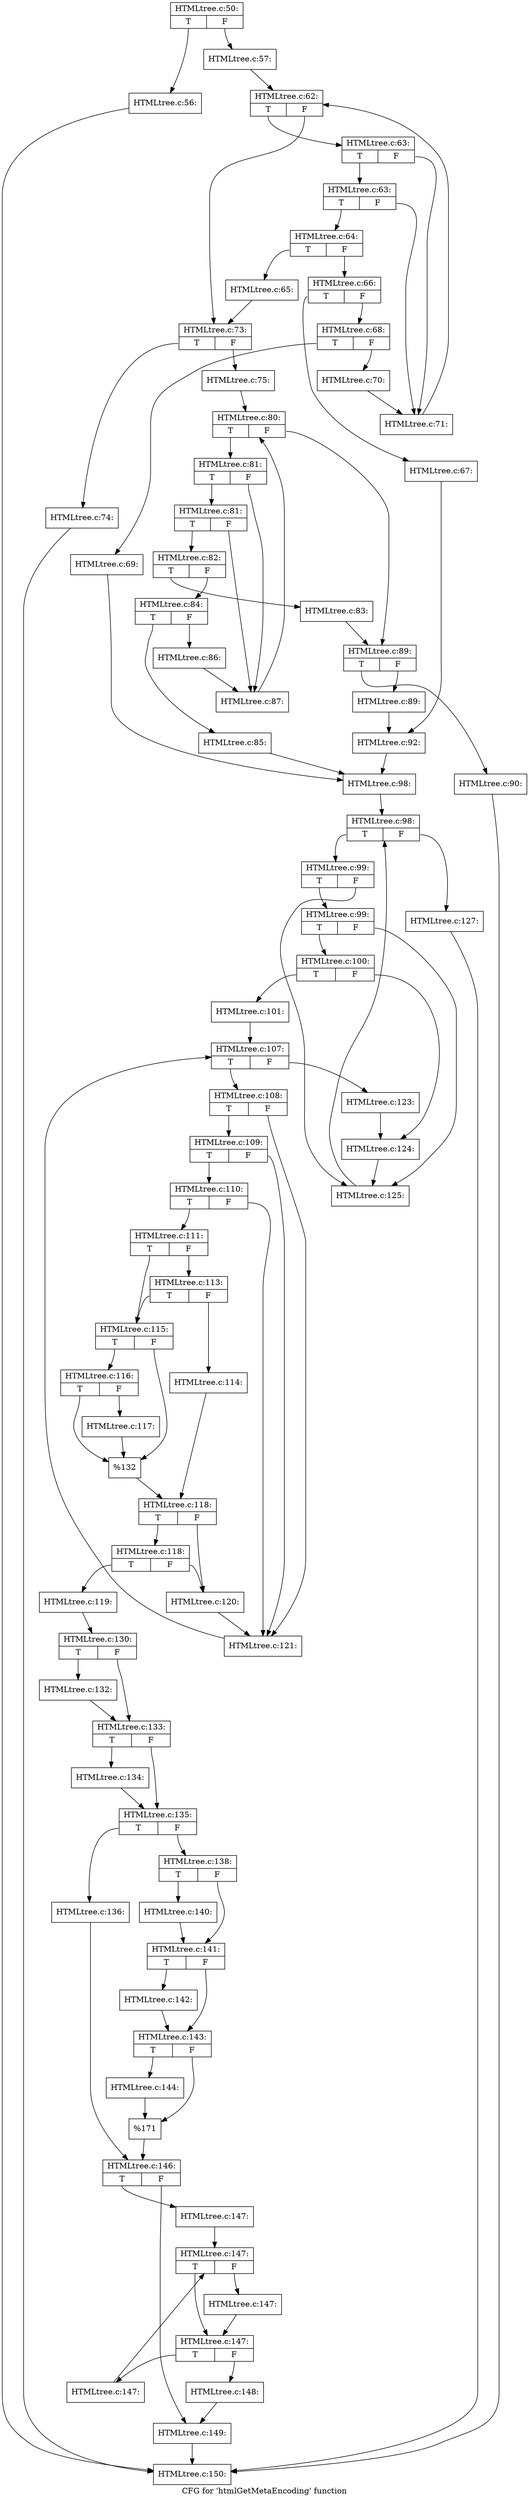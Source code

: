 digraph "CFG for 'htmlGetMetaEncoding' function" {
	label="CFG for 'htmlGetMetaEncoding' function";

	Node0x42c57e0 [shape=record,label="{HTMLtree.c:50:|{<s0>T|<s1>F}}"];
	Node0x42c57e0:s0 -> Node0x42d8650;
	Node0x42c57e0:s1 -> Node0x42d86a0;
	Node0x42d8650 [shape=record,label="{HTMLtree.c:56:}"];
	Node0x42d8650 -> Node0x42c93c0;
	Node0x42d86a0 [shape=record,label="{HTMLtree.c:57:}"];
	Node0x42d86a0 -> Node0x42d9220;
	Node0x42d9220 [shape=record,label="{HTMLtree.c:62:|{<s0>T|<s1>F}}"];
	Node0x42d9220:s0 -> Node0x42d9650;
	Node0x42d9220:s1 -> Node0x42cc8e0;
	Node0x42d9650 [shape=record,label="{HTMLtree.c:63:|{<s0>T|<s1>F}}"];
	Node0x42d9650:s0 -> Node0x42d98e0;
	Node0x42d9650:s1 -> Node0x42d9890;
	Node0x42d98e0 [shape=record,label="{HTMLtree.c:63:|{<s0>T|<s1>F}}"];
	Node0x42d98e0:s0 -> Node0x42d9840;
	Node0x42d98e0:s1 -> Node0x42d9890;
	Node0x42d9840 [shape=record,label="{HTMLtree.c:64:|{<s0>T|<s1>F}}"];
	Node0x42d9840:s0 -> Node0x42da0e0;
	Node0x42d9840:s1 -> Node0x42da130;
	Node0x42da0e0 [shape=record,label="{HTMLtree.c:65:}"];
	Node0x42da0e0 -> Node0x42cc8e0;
	Node0x42da130 [shape=record,label="{HTMLtree.c:66:|{<s0>T|<s1>F}}"];
	Node0x42da130:s0 -> Node0x42d5830;
	Node0x42da130:s1 -> Node0x42d5880;
	Node0x42d5830 [shape=record,label="{HTMLtree.c:67:}"];
	Node0x42d5830 -> Node0x42dc730;
	Node0x42d5880 [shape=record,label="{HTMLtree.c:68:|{<s0>T|<s1>F}}"];
	Node0x42d5880:s0 -> Node0x42dc8e0;
	Node0x42d5880:s1 -> Node0x42dc930;
	Node0x42dc8e0 [shape=record,label="{HTMLtree.c:69:}"];
	Node0x42dc8e0 -> Node0x42dcef0;
	Node0x42dc930 [shape=record,label="{HTMLtree.c:70:}"];
	Node0x42dc930 -> Node0x42d9890;
	Node0x42d9890 [shape=record,label="{HTMLtree.c:71:}"];
	Node0x42d9890 -> Node0x42d9220;
	Node0x42cc8e0 [shape=record,label="{HTMLtree.c:73:|{<s0>T|<s1>F}}"];
	Node0x42cc8e0:s0 -> Node0x42de540;
	Node0x42cc8e0:s1 -> Node0x42de590;
	Node0x42de540 [shape=record,label="{HTMLtree.c:74:}"];
	Node0x42de540 -> Node0x42c93c0;
	Node0x42de590 [shape=record,label="{HTMLtree.c:75:}"];
	Node0x42de590 -> Node0x42dec20;
	Node0x42dec20 [shape=record,label="{HTMLtree.c:80:|{<s0>T|<s1>F}}"];
	Node0x42dec20:s0 -> Node0x42df0a0;
	Node0x42dec20:s1 -> Node0x42d9440;
	Node0x42df0a0 [shape=record,label="{HTMLtree.c:81:|{<s0>T|<s1>F}}"];
	Node0x42df0a0:s0 -> Node0x42db6b0;
	Node0x42df0a0:s1 -> Node0x42db660;
	Node0x42db6b0 [shape=record,label="{HTMLtree.c:81:|{<s0>T|<s1>F}}"];
	Node0x42db6b0:s0 -> Node0x42db610;
	Node0x42db6b0:s1 -> Node0x42db660;
	Node0x42db610 [shape=record,label="{HTMLtree.c:82:|{<s0>T|<s1>F}}"];
	Node0x42db610:s0 -> Node0x42dbc30;
	Node0x42db610:s1 -> Node0x42dff30;
	Node0x42dbc30 [shape=record,label="{HTMLtree.c:83:}"];
	Node0x42dbc30 -> Node0x42d9440;
	Node0x42dff30 [shape=record,label="{HTMLtree.c:84:|{<s0>T|<s1>F}}"];
	Node0x42dff30:s0 -> Node0x42e04b0;
	Node0x42dff30:s1 -> Node0x42e0500;
	Node0x42e04b0 [shape=record,label="{HTMLtree.c:85:}"];
	Node0x42e04b0 -> Node0x42dcef0;
	Node0x42e0500 [shape=record,label="{HTMLtree.c:86:}"];
	Node0x42e0500 -> Node0x42db660;
	Node0x42db660 [shape=record,label="{HTMLtree.c:87:}"];
	Node0x42db660 -> Node0x42dec20;
	Node0x42d9440 [shape=record,label="{HTMLtree.c:89:|{<s0>T|<s1>F}}"];
	Node0x42d9440:s0 -> Node0x42e0f30;
	Node0x42d9440:s1 -> Node0x42e0f80;
	Node0x42e0f30 [shape=record,label="{HTMLtree.c:90:}"];
	Node0x42e0f30 -> Node0x42c93c0;
	Node0x42e0f80 [shape=record,label="{HTMLtree.c:89:}"];
	Node0x42e0f80 -> Node0x42dc730;
	Node0x42dc730 [shape=record,label="{HTMLtree.c:92:}"];
	Node0x42dc730 -> Node0x42dcef0;
	Node0x42dcef0 [shape=record,label="{HTMLtree.c:98:}"];
	Node0x42dcef0 -> Node0x42e16d0;
	Node0x42e16d0 [shape=record,label="{HTMLtree.c:98:|{<s0>T|<s1>F}}"];
	Node0x42e16d0:s0 -> Node0x42e1ac0;
	Node0x42e16d0:s1 -> Node0x42e18f0;
	Node0x42e1ac0 [shape=record,label="{HTMLtree.c:99:|{<s0>T|<s1>F}}"];
	Node0x42e1ac0:s0 -> Node0x42e1d20;
	Node0x42e1ac0:s1 -> Node0x42e1cd0;
	Node0x42e1d20 [shape=record,label="{HTMLtree.c:99:|{<s0>T|<s1>F}}"];
	Node0x42e1d20:s0 -> Node0x42e1c80;
	Node0x42e1d20:s1 -> Node0x42e1cd0;
	Node0x42e1c80 [shape=record,label="{HTMLtree.c:100:|{<s0>T|<s1>F}}"];
	Node0x42e1c80:s0 -> Node0x42e2490;
	Node0x42e1c80:s1 -> Node0x42e24e0;
	Node0x42e2490 [shape=record,label="{HTMLtree.c:101:}"];
	Node0x42e2490 -> Node0x42e37d0;
	Node0x42e37d0 [shape=record,label="{HTMLtree.c:107:|{<s0>T|<s1>F}}"];
	Node0x42e37d0:s0 -> Node0x42df300;
	Node0x42e37d0:s1 -> Node0x42e39f0;
	Node0x42df300 [shape=record,label="{HTMLtree.c:108:|{<s0>T|<s1>F}}"];
	Node0x42df300:s0 -> Node0x42df610;
	Node0x42df300:s1 -> Node0x42df540;
	Node0x42df610 [shape=record,label="{HTMLtree.c:109:|{<s0>T|<s1>F}}"];
	Node0x42df610:s0 -> Node0x42df590;
	Node0x42df610:s1 -> Node0x42df540;
	Node0x42df590 [shape=record,label="{HTMLtree.c:110:|{<s0>T|<s1>F}}"];
	Node0x42df590:s0 -> Node0x42df4f0;
	Node0x42df590:s1 -> Node0x42df540;
	Node0x42df4f0 [shape=record,label="{HTMLtree.c:111:|{<s0>T|<s1>F}}"];
	Node0x42df4f0:s0 -> Node0x42e5a80;
	Node0x42df4f0:s1 -> Node0x42e5ad0;
	Node0x42e5ad0 [shape=record,label="{HTMLtree.c:113:|{<s0>T|<s1>F}}"];
	Node0x42e5ad0:s0 -> Node0x42e5a80;
	Node0x42e5ad0:s1 -> Node0x42da090;
	Node0x42da090 [shape=record,label="{HTMLtree.c:114:}"];
	Node0x42da090 -> Node0x42e5a30;
	Node0x42e5a80 [shape=record,label="{HTMLtree.c:115:|{<s0>T|<s1>F}}"];
	Node0x42e5a80:s0 -> Node0x42e6dc0;
	Node0x42e5a80:s1 -> Node0x42e6d70;
	Node0x42e6dc0 [shape=record,label="{HTMLtree.c:116:|{<s0>T|<s1>F}}"];
	Node0x42e6dc0:s0 -> Node0x42e6d70;
	Node0x42e6dc0:s1 -> Node0x42e6350;
	Node0x42e6350 [shape=record,label="{HTMLtree.c:117:}"];
	Node0x42e6350 -> Node0x42e6d70;
	Node0x42e6d70 [shape=record,label="{%132}"];
	Node0x42e6d70 -> Node0x42e5a30;
	Node0x42e5a30 [shape=record,label="{HTMLtree.c:118:|{<s0>T|<s1>F}}"];
	Node0x42e5a30:s0 -> Node0x42e78a0;
	Node0x42e5a30:s1 -> Node0x42e7850;
	Node0x42e78a0 [shape=record,label="{HTMLtree.c:118:|{<s0>T|<s1>F}}"];
	Node0x42e78a0:s0 -> Node0x42e7800;
	Node0x42e78a0:s1 -> Node0x42e7850;
	Node0x42e7800 [shape=record,label="{HTMLtree.c:119:}"];
	Node0x42e7800 -> Node0x42e7db0;
	Node0x42e7850 [shape=record,label="{HTMLtree.c:120:}"];
	Node0x42e7850 -> Node0x42df540;
	Node0x42df540 [shape=record,label="{HTMLtree.c:121:}"];
	Node0x42df540 -> Node0x42e37d0;
	Node0x42e39f0 [shape=record,label="{HTMLtree.c:123:}"];
	Node0x42e39f0 -> Node0x42e24e0;
	Node0x42e24e0 [shape=record,label="{HTMLtree.c:124:}"];
	Node0x42e24e0 -> Node0x42e1cd0;
	Node0x42e1cd0 [shape=record,label="{HTMLtree.c:125:}"];
	Node0x42e1cd0 -> Node0x42e16d0;
	Node0x42e18f0 [shape=record,label="{HTMLtree.c:127:}"];
	Node0x42e18f0 -> Node0x42c93c0;
	Node0x42e7db0 [shape=record,label="{HTMLtree.c:130:|{<s0>T|<s1>F}}"];
	Node0x42e7db0:s0 -> Node0x42e8e50;
	Node0x42e7db0:s1 -> Node0x42e92f0;
	Node0x42e8e50 [shape=record,label="{HTMLtree.c:132:}"];
	Node0x42e8e50 -> Node0x42e92f0;
	Node0x42e92f0 [shape=record,label="{HTMLtree.c:133:|{<s0>T|<s1>F}}"];
	Node0x42e92f0:s0 -> Node0x42e9850;
	Node0x42e92f0:s1 -> Node0x42e98a0;
	Node0x42e9850 [shape=record,label="{HTMLtree.c:134:}"];
	Node0x42e9850 -> Node0x42e98a0;
	Node0x42e98a0 [shape=record,label="{HTMLtree.c:135:|{<s0>T|<s1>F}}"];
	Node0x42e98a0:s0 -> Node0x42e9fb0;
	Node0x42e98a0:s1 -> Node0x42ea050;
	Node0x42e9fb0 [shape=record,label="{HTMLtree.c:136:}"];
	Node0x42e9fb0 -> Node0x42ea000;
	Node0x42ea050 [shape=record,label="{HTMLtree.c:138:|{<s0>T|<s1>F}}"];
	Node0x42ea050:s0 -> Node0x42ea9f0;
	Node0x42ea050:s1 -> Node0x42eaa40;
	Node0x42ea9f0 [shape=record,label="{HTMLtree.c:140:}"];
	Node0x42ea9f0 -> Node0x42eaa40;
	Node0x42eaa40 [shape=record,label="{HTMLtree.c:141:|{<s0>T|<s1>F}}"];
	Node0x42eaa40:s0 -> Node0x42eb150;
	Node0x42eaa40:s1 -> Node0x42eb1a0;
	Node0x42eb150 [shape=record,label="{HTMLtree.c:142:}"];
	Node0x42eb150 -> Node0x42eb1a0;
	Node0x42eb1a0 [shape=record,label="{HTMLtree.c:143:|{<s0>T|<s1>F}}"];
	Node0x42eb1a0:s0 -> Node0x42eb9d0;
	Node0x42eb1a0:s1 -> Node0x42eba20;
	Node0x42eb9d0 [shape=record,label="{HTMLtree.c:144:}"];
	Node0x42eb9d0 -> Node0x42eba20;
	Node0x42eba20 [shape=record,label="{%171}"];
	Node0x42eba20 -> Node0x42ea000;
	Node0x42ea000 [shape=record,label="{HTMLtree.c:146:|{<s0>T|<s1>F}}"];
	Node0x42ea000:s0 -> Node0x42ec050;
	Node0x42ea000:s1 -> Node0x42ec0a0;
	Node0x42ec050 [shape=record,label="{HTMLtree.c:147:}"];
	Node0x42ec050 -> Node0x42ec3b0;
	Node0x42ec3b0 [shape=record,label="{HTMLtree.c:147:|{<s0>T|<s1>F}}"];
	Node0x42ec3b0:s0 -> Node0x42ec5b0;
	Node0x42ec3b0:s1 -> Node0x42ec600;
	Node0x42ec600 [shape=record,label="{HTMLtree.c:147:}"];
	Node0x42ec600 -> Node0x42ec5b0;
	Node0x42ec5b0 [shape=record,label="{HTMLtree.c:147:|{<s0>T|<s1>F}}"];
	Node0x42ec5b0:s0 -> Node0x42e3f10;
	Node0x42ec5b0:s1 -> Node0x42ec530;
	Node0x42e3f10 [shape=record,label="{HTMLtree.c:147:}"];
	Node0x42e3f10 -> Node0x42ec3b0;
	Node0x42ec530 [shape=record,label="{HTMLtree.c:148:}"];
	Node0x42ec530 -> Node0x42ec0a0;
	Node0x42ec0a0 [shape=record,label="{HTMLtree.c:149:}"];
	Node0x42ec0a0 -> Node0x42c93c0;
	Node0x42c93c0 [shape=record,label="{HTMLtree.c:150:}"];
}
